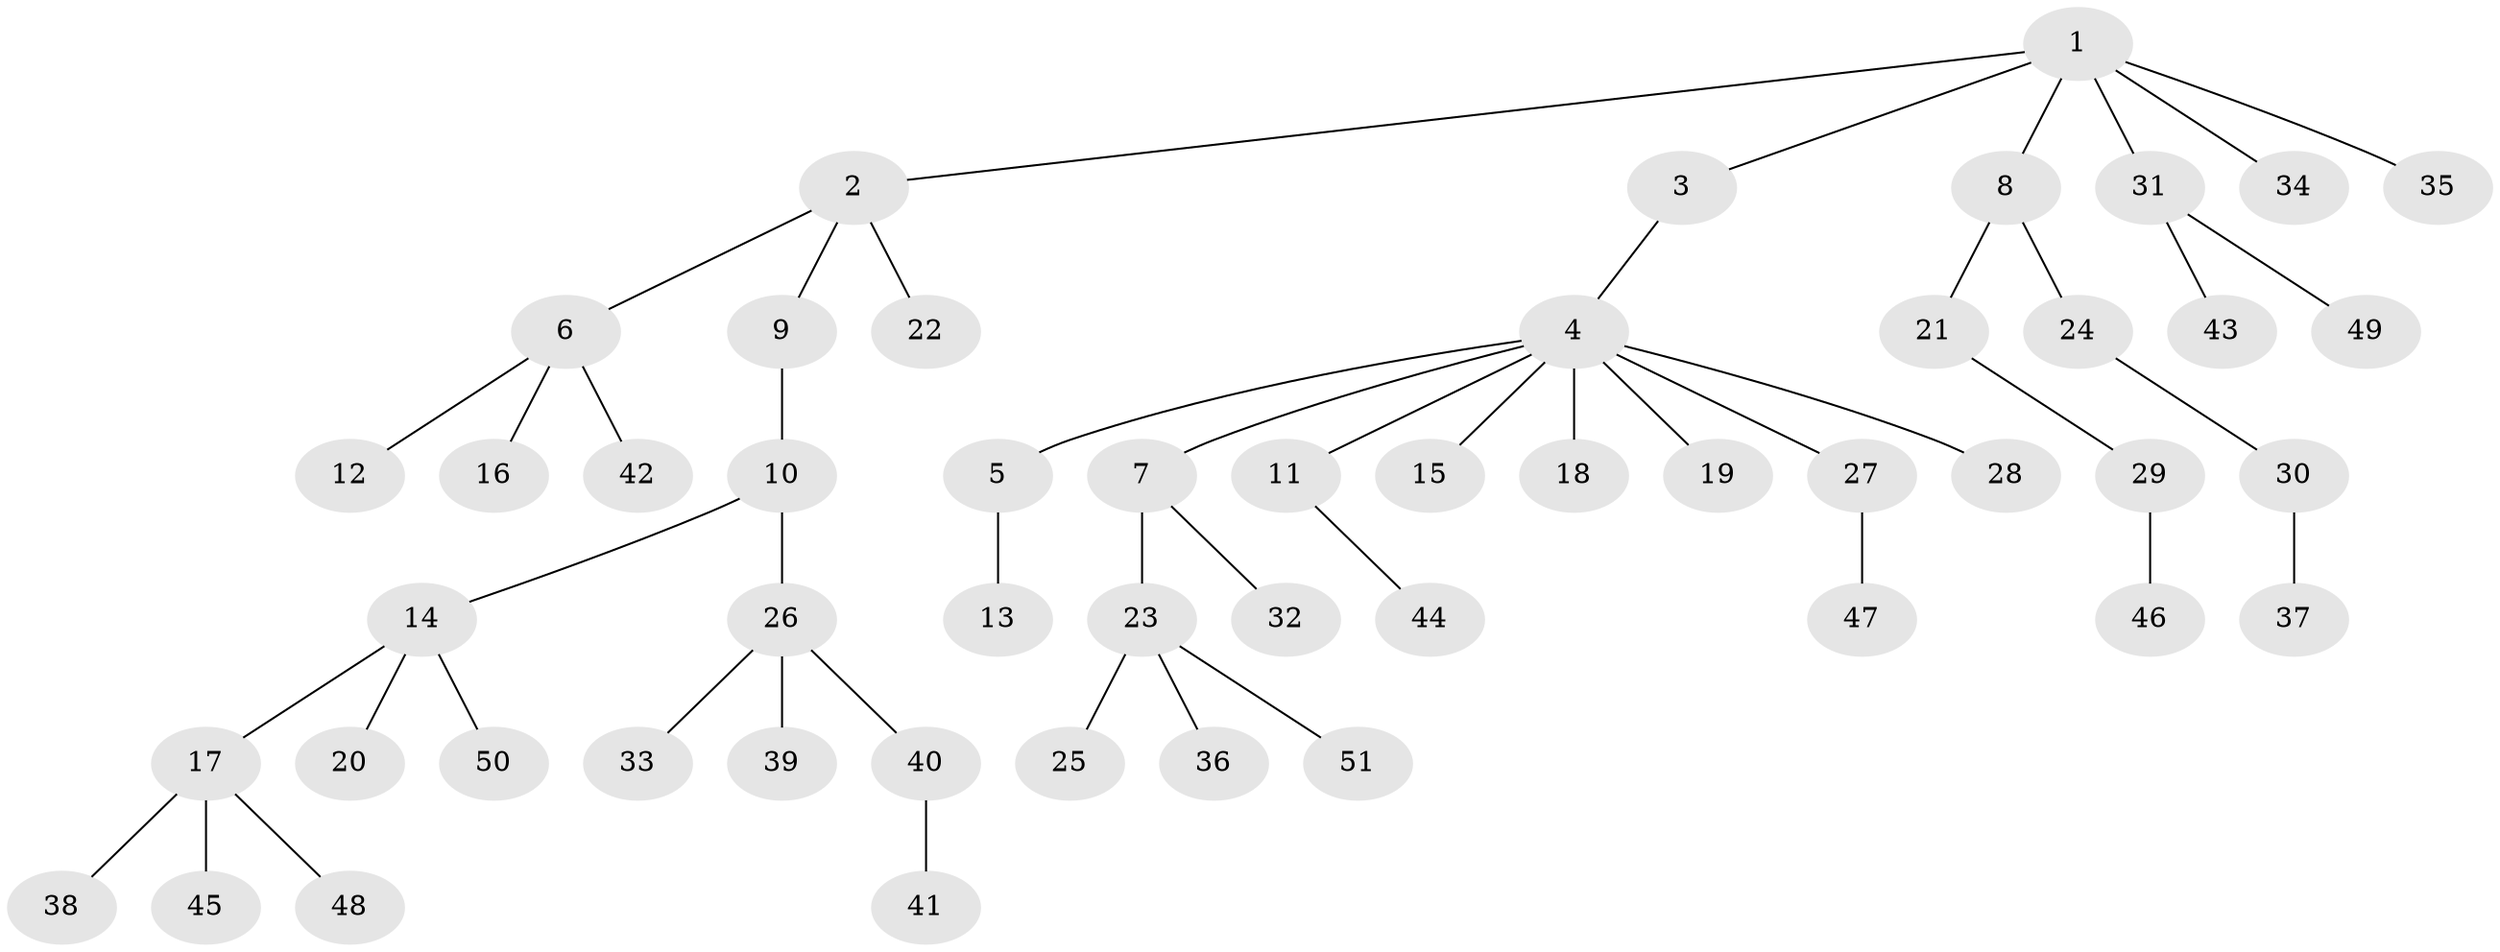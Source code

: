 // Generated by graph-tools (version 1.1) at 2025/50/03/09/25 03:50:19]
// undirected, 51 vertices, 50 edges
graph export_dot {
graph [start="1"]
  node [color=gray90,style=filled];
  1;
  2;
  3;
  4;
  5;
  6;
  7;
  8;
  9;
  10;
  11;
  12;
  13;
  14;
  15;
  16;
  17;
  18;
  19;
  20;
  21;
  22;
  23;
  24;
  25;
  26;
  27;
  28;
  29;
  30;
  31;
  32;
  33;
  34;
  35;
  36;
  37;
  38;
  39;
  40;
  41;
  42;
  43;
  44;
  45;
  46;
  47;
  48;
  49;
  50;
  51;
  1 -- 2;
  1 -- 3;
  1 -- 8;
  1 -- 31;
  1 -- 34;
  1 -- 35;
  2 -- 6;
  2 -- 9;
  2 -- 22;
  3 -- 4;
  4 -- 5;
  4 -- 7;
  4 -- 11;
  4 -- 15;
  4 -- 18;
  4 -- 19;
  4 -- 27;
  4 -- 28;
  5 -- 13;
  6 -- 12;
  6 -- 16;
  6 -- 42;
  7 -- 23;
  7 -- 32;
  8 -- 21;
  8 -- 24;
  9 -- 10;
  10 -- 14;
  10 -- 26;
  11 -- 44;
  14 -- 17;
  14 -- 20;
  14 -- 50;
  17 -- 38;
  17 -- 45;
  17 -- 48;
  21 -- 29;
  23 -- 25;
  23 -- 36;
  23 -- 51;
  24 -- 30;
  26 -- 33;
  26 -- 39;
  26 -- 40;
  27 -- 47;
  29 -- 46;
  30 -- 37;
  31 -- 43;
  31 -- 49;
  40 -- 41;
}
